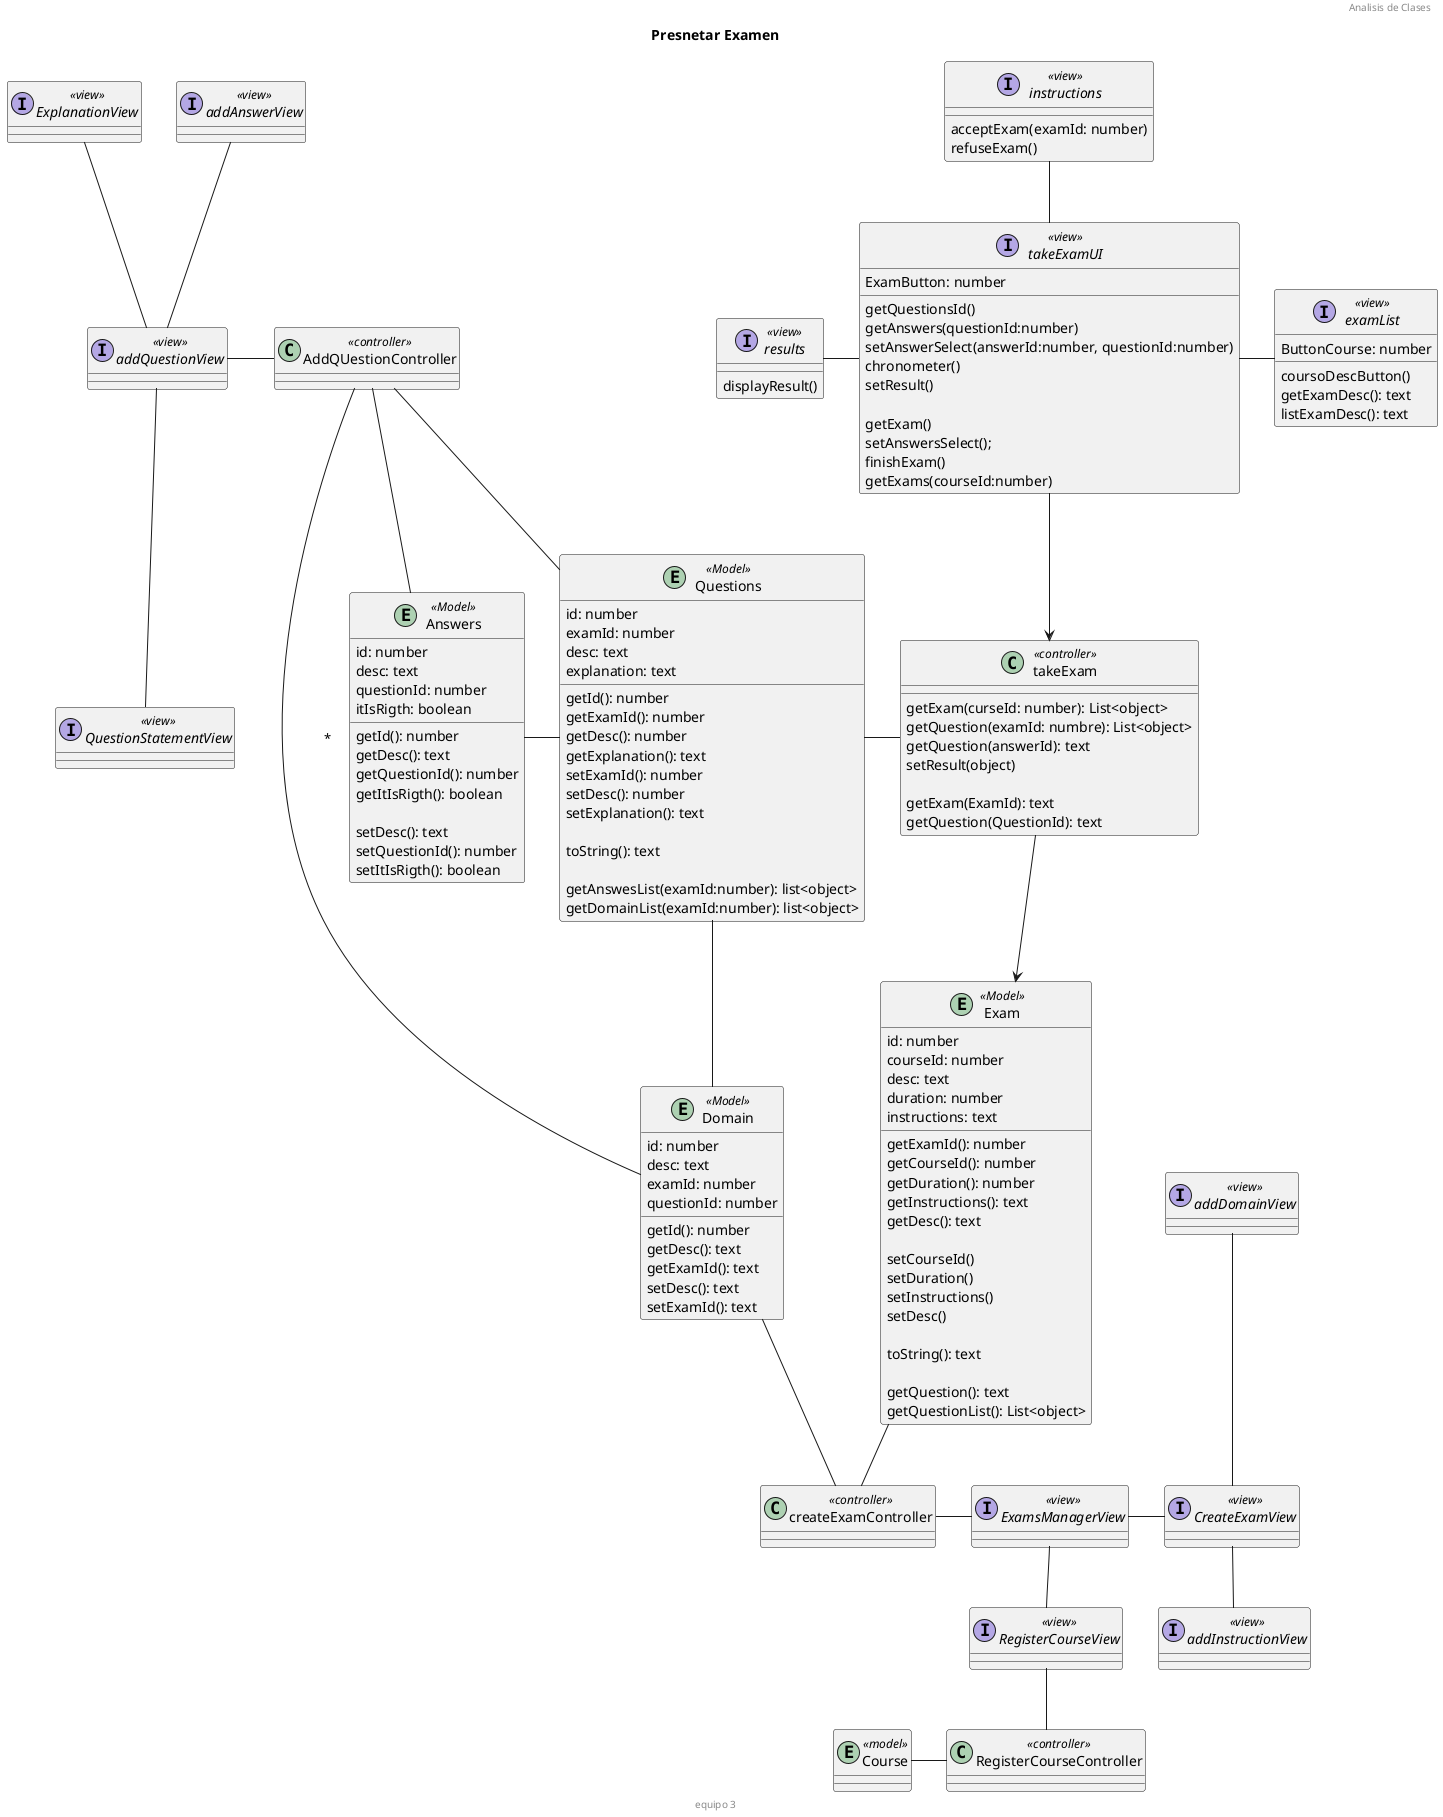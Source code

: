 @startuml analisisDeClases_presentarExamen
header Analisis de Clases
title  Presnetar Examen
footer equipo 3


'Presentar Examen

interface examList<<view>>{
    ButtonCourse: number
    coursoDescButton()
    getExamDesc(): text
    listExamDesc(): text
}
interface instructions<<view>>{
    acceptExam(examId: number)
    refuseExam()
}

interface takeExamUI <<view>>{
    ExamButton: number
    
    getQuestionsId()
    getAnswers(questionId:number)
    setAnswerSelect(answerId:number, questionId:number)
    chronometer()
    setResult()
    
    getExam()
    setAnswersSelect();
    finishExam()
    getExams(courseId:number)
}

interface results<<view>>{

    displayResult()
}

class takeExam<<controller>>{
    getExam(curseId: number): List<object>
    getQuestion(examId: numbre): List<object>
    getQuestion(answerId): text
    setResult(object)
    
    getExam(ExamId): text
    getQuestion(QuestionId): text  
}


entity Exam<<Model>>{
    id: number
    courseId: number
    desc: text
    duration: number
    instructions: text
    

    getExamId(): number
    getCourseId(): number
    getDuration(): number
    getInstructions(): text
    getDesc(): text

    setCourseId()
    setDuration()
    setInstructions()
    setDesc()

    toString(): text

    getQuestion(): text
    getQuestionList(): List<object>
}

entity Domain <<Model>>{
    id: number
    desc: text
    examId: number
    questionId: number

    getId(): number
    getDesc(): text
    getExamId(): text
    setDesc(): text
    setExamId(): text
}

entity Questions<<Model>>{
    id: number
    examId: number
    desc: text
    explanation: text

    getId(): number
    getExamId(): number
    getDesc(): number
    getExplanation(): text
    setExamId(): number
    setDesc(): number
    setExplanation(): text

    toString(): text 

    getAnswesList(examId:number): list<object>
    getDomainList(examId:number): list<object>

}
entity Answers<<Model>>{
    id: number
    desc: text
    questionId: number
    itIsRigth: boolean

    getId(): number
    getDesc(): text
    getQuestionId(): number
    getItIsRigth(): boolean
    
    setDesc(): text
    setQuestionId(): number
    setItIsRigth(): boolean
}


examList -l-  takeExamUI
instructions -- takeExamUI
takeExamUI -l- results
takeExamUI --> takeExam

takeExam --> Exam
takeExam -l- Questions
Questions -l- Answers
Questions -- Domain


'Crear Examen

interface ExamsManagerView<<view>>{
    
}

interface CreateExamView<<view>>{

}

interface addDomainView<<view>>{

}

interface addInstructionView<<view>>{

}


class createExamController<<controller>>{

}

ExamsManagerView -r- CreateExamView
addDomainView -- CreateExamView
addInstructionView -u- CreateExamView

ExamsManagerView -l- createExamController
createExamController -u- Exam
createExamController -l- Domain



 ' Cargar Pregunta

interface addQuestionView<<view>>{

}

interface QuestionStatementView<<view>>{

}

interface ExplanationView<<view>>{

}

interface addAnswerView<<view>>{

}

class AddQUestionController<<controller>>{

}

addQuestionView -- QuestionStatementView
ExplanationView -- addQuestionView
addAnswerView -- addQuestionView
AddQUestionController -l- addQuestionView
AddQUestionController -d- Questions
AddQUestionController -d- Answers
AddQUestionController -d- Domain:*


' Cargar Curso
interface RegisterCourseView<<view>>{

}

class RegisterCourseController<<controller>>{

}

entity Course<<model>>{

}
ExamsManagerView -- RegisterCourseView
RegisterCourseView -- RegisterCourseController 
Course -r- RegisterCourseController



@enduml 